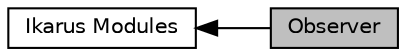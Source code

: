 digraph "Observer"
{
  edge [fontname="Helvetica",fontsize="10",labelfontname="Helvetica",labelfontsize="10"];
  node [fontname="Helvetica",fontsize="10",shape=box];
  rankdir=LR;
  Node2 [label="Ikarus Modules",height=0.2,width=0.4,color="black", fillcolor="white", style="filled",URL="$a00306.html",tooltip="All Ikarus modules."];
  Node1 [label="Observer",height=0.2,width=0.4,color="black", fillcolor="grey75", style="filled", fontcolor="black",tooltip="Solvers for algebraic system of equations."];
  Node2->Node1 [shape=plaintext, dir="back", style="solid"];
}
